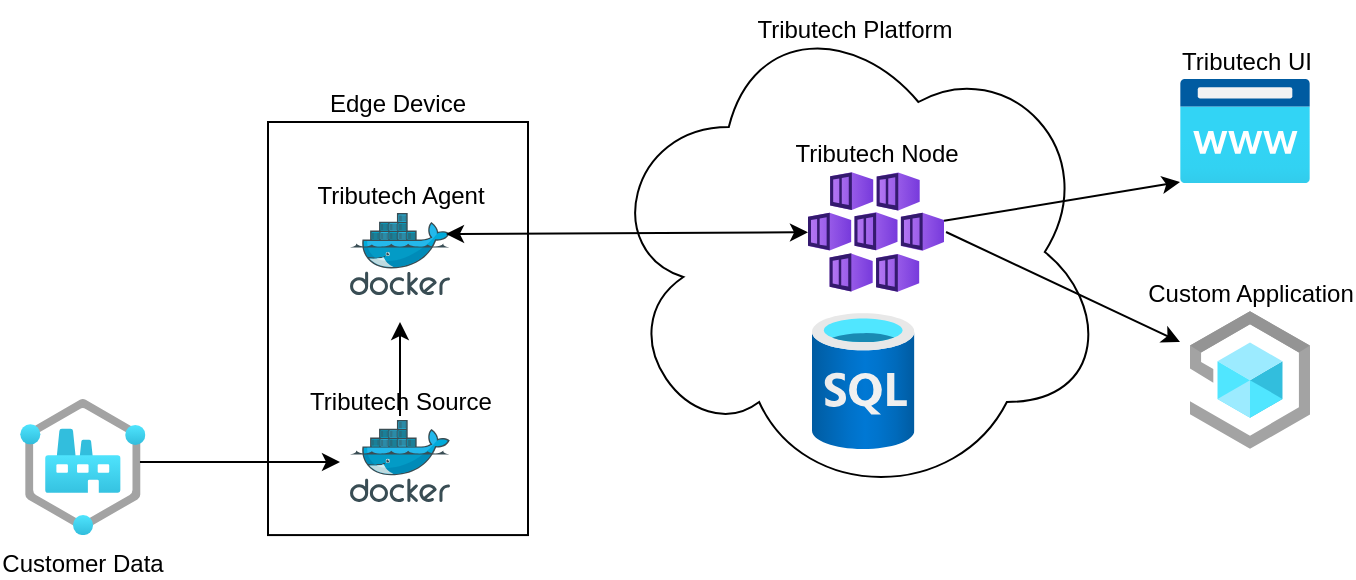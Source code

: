 <mxfile version="24.6.4" type="device">
  <diagram name="Page-1" id="STCRA5AkPAw-dsx0DW-E">
    <mxGraphModel dx="1327" dy="988" grid="0" gridSize="10" guides="1" tooltips="1" connect="1" arrows="1" fold="1" page="0" pageScale="1" pageWidth="827" pageHeight="1169" math="0" shadow="0">
      <root>
        <mxCell id="0" />
        <mxCell id="1" parent="0" />
        <mxCell id="JV24va2_vtx07EKMmSr4-2" value="Tributech Platform" style="ellipse;shape=cloud;whiteSpace=wrap;html=1;verticalAlign=top;" vertex="1" parent="1">
          <mxGeometry x="382.2" y="180" width="252.8" height="250" as="geometry" />
        </mxCell>
        <mxCell id="JV24va2_vtx07EKMmSr4-4" value="Tributech UI" style="image;aspect=fixed;html=1;points=[];align=center;fontSize=12;image=img/lib/azure2/app_services/App_Service_Domains.svg;labelPosition=center;verticalLabelPosition=top;verticalAlign=bottom;" vertex="1" parent="1">
          <mxGeometry x="671" y="218.54" width="65" height="52" as="geometry" />
        </mxCell>
        <mxCell id="JV24va2_vtx07EKMmSr4-6" value="" style="image;aspect=fixed;html=1;points=[];align=center;fontSize=12;image=img/lib/azure2/iot/Time_Series_Data_Sets.svg;" vertex="1" parent="1">
          <mxGeometry x="487" y="335.54" width="51.2" height="68" as="geometry" />
        </mxCell>
        <mxCell id="JV24va2_vtx07EKMmSr4-9" value="Customer Data" style="image;aspect=fixed;html=1;points=[];align=center;fontSize=12;image=img/lib/azure2/iot/Industrial_IoT.svg;" vertex="1" parent="1">
          <mxGeometry x="91" y="378.54" width="62.8" height="68" as="geometry" />
        </mxCell>
        <mxCell id="JV24va2_vtx07EKMmSr4-11" value="Tributech Node" style="image;aspect=fixed;html=1;points=[];align=center;fontSize=12;image=img/lib/azure2/containers/Kubernetes_Services.svg;labelPosition=center;verticalLabelPosition=top;verticalAlign=bottom;" vertex="1" parent="1">
          <mxGeometry x="485" y="265" width="68" height="60" as="geometry" />
        </mxCell>
        <mxCell id="JV24va2_vtx07EKMmSr4-16" value="Custom Application" style="image;aspect=fixed;html=1;points=[];align=center;fontSize=12;image=img/lib/azure2/iot/IoT_Central_Applications.svg;labelPosition=center;verticalLabelPosition=top;verticalAlign=bottom;" vertex="1" parent="1">
          <mxGeometry x="676" y="334.54" width="60" height="69" as="geometry" />
        </mxCell>
        <mxCell id="JV24va2_vtx07EKMmSr4-17" value="Edge Device" style="whiteSpace=wrap;html=1;verticalAlign=bottom;labelPosition=center;verticalLabelPosition=top;align=center;" vertex="1" parent="1">
          <mxGeometry x="215" y="240.0" width="130" height="206.54" as="geometry" />
        </mxCell>
        <mxCell id="JV24va2_vtx07EKMmSr4-3" value="Tributech Agent" style="image;aspect=fixed;html=1;points=[];align=center;fontSize=12;image=img/lib/mscae/Docker.svg;labelPosition=center;verticalLabelPosition=top;verticalAlign=bottom;" vertex="1" parent="1">
          <mxGeometry x="256" y="285.54" width="50" height="41" as="geometry" />
        </mxCell>
        <mxCell id="JV24va2_vtx07EKMmSr4-10" value="Tributech Source" style="image;aspect=fixed;html=1;points=[];align=center;fontSize=12;image=img/lib/mscae/Docker.svg;labelPosition=center;verticalLabelPosition=top;verticalAlign=bottom;" vertex="1" parent="1">
          <mxGeometry x="256.0" y="389.0" width="50" height="41" as="geometry" />
        </mxCell>
        <mxCell id="JV24va2_vtx07EKMmSr4-19" value="" style="endArrow=classic;html=1;rounded=0;" edge="1" parent="1" source="JV24va2_vtx07EKMmSr4-11">
          <mxGeometry width="50" height="50" relative="1" as="geometry">
            <mxPoint x="591" y="510" as="sourcePoint" />
            <mxPoint x="671" y="270" as="targetPoint" />
          </mxGeometry>
        </mxCell>
        <mxCell id="JV24va2_vtx07EKMmSr4-20" value="" style="endArrow=classic;html=1;rounded=0;exitX=1.015;exitY=0.5;exitDx=0;exitDy=0;exitPerimeter=0;" edge="1" parent="1" source="JV24va2_vtx07EKMmSr4-11">
          <mxGeometry width="50" height="50" relative="1" as="geometry">
            <mxPoint x="495" y="297" as="sourcePoint" />
            <mxPoint x="671" y="350" as="targetPoint" />
          </mxGeometry>
        </mxCell>
        <mxCell id="JV24va2_vtx07EKMmSr4-22" value="" style="endArrow=classic;startArrow=classic;html=1;rounded=0;entryX=0.96;entryY=0.255;entryDx=0;entryDy=0;entryPerimeter=0;" edge="1" parent="1" source="JV24va2_vtx07EKMmSr4-11" target="JV24va2_vtx07EKMmSr4-3">
          <mxGeometry width="50" height="50" relative="1" as="geometry">
            <mxPoint x="151" y="270" as="sourcePoint" />
            <mxPoint x="-9" y="300" as="targetPoint" />
          </mxGeometry>
        </mxCell>
        <mxCell id="JV24va2_vtx07EKMmSr4-24" value="" style="endArrow=classic;html=1;rounded=0;exitX=0.5;exitY=-0.049;exitDx=0;exitDy=0;exitPerimeter=0;" edge="1" parent="1" source="JV24va2_vtx07EKMmSr4-10">
          <mxGeometry width="50" height="50" relative="1" as="geometry">
            <mxPoint x="161" y="520" as="sourcePoint" />
            <mxPoint x="281" y="340" as="targetPoint" />
          </mxGeometry>
        </mxCell>
        <mxCell id="JV24va2_vtx07EKMmSr4-25" value="" style="endArrow=classic;html=1;rounded=0;exitX=0.955;exitY=0.463;exitDx=0;exitDy=0;exitPerimeter=0;" edge="1" parent="1" source="JV24va2_vtx07EKMmSr4-9">
          <mxGeometry width="50" height="50" relative="1" as="geometry">
            <mxPoint x="161" y="520" as="sourcePoint" />
            <mxPoint x="251" y="410" as="targetPoint" />
          </mxGeometry>
        </mxCell>
      </root>
    </mxGraphModel>
  </diagram>
</mxfile>
